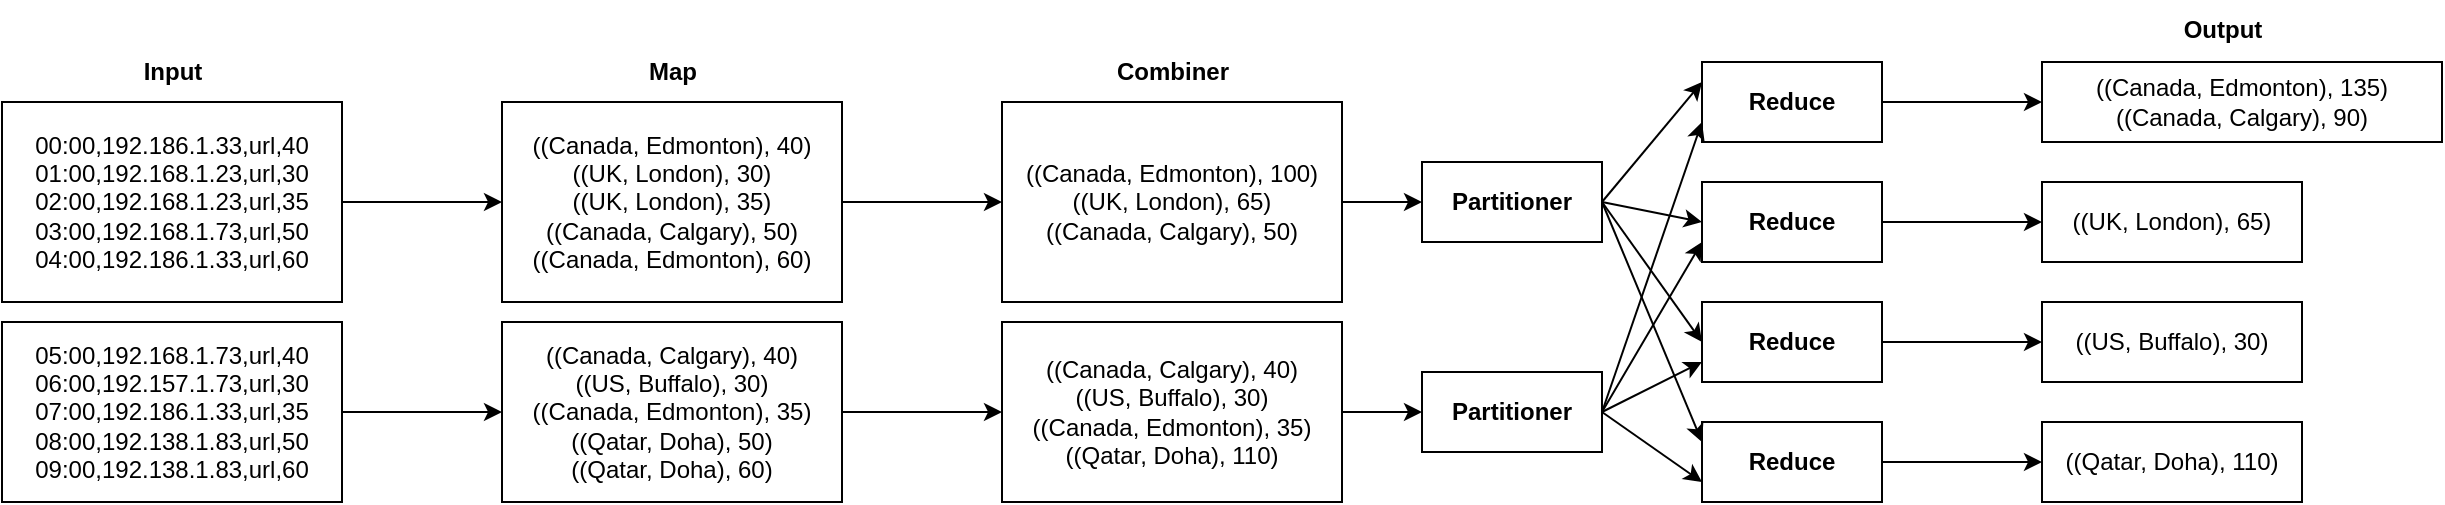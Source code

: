 <mxfile version="20.6.0" type="github">
  <diagram id="KPe_2TEdzHbe2aa5FvCG" name="Page-1">
    <mxGraphModel dx="946" dy="536" grid="1" gridSize="10" guides="1" tooltips="1" connect="1" arrows="1" fold="1" page="1" pageScale="1" pageWidth="850" pageHeight="1100" math="0" shadow="0">
      <root>
        <mxCell id="0" />
        <mxCell id="1" parent="0" />
        <mxCell id="d-P0U7Se0oW0T53Lc5zN-6" value="" style="edgeStyle=orthogonalEdgeStyle;rounded=0;orthogonalLoop=1;jettySize=auto;html=1;fontSize=12;" edge="1" parent="1" source="d-P0U7Se0oW0T53Lc5zN-1" target="d-P0U7Se0oW0T53Lc5zN-5">
          <mxGeometry relative="1" as="geometry" />
        </mxCell>
        <mxCell id="d-P0U7Se0oW0T53Lc5zN-1" value="00:00,192.186.1.33,url,40&lt;br&gt;01:00,192.168.1.23,url,30&lt;br&gt;02:00,192.168.1.23,url,35&lt;br&gt;03:00,192.168.1.73,url,50&lt;br&gt;04:00,192.186.1.33,url,60" style="rounded=0;whiteSpace=wrap;html=1;" vertex="1" parent="1">
          <mxGeometry x="120" y="190" width="170" height="100" as="geometry" />
        </mxCell>
        <mxCell id="d-P0U7Se0oW0T53Lc5zN-8" value="" style="edgeStyle=orthogonalEdgeStyle;rounded=0;orthogonalLoop=1;jettySize=auto;html=1;fontSize=12;" edge="1" parent="1" source="d-P0U7Se0oW0T53Lc5zN-2" target="d-P0U7Se0oW0T53Lc5zN-7">
          <mxGeometry relative="1" as="geometry" />
        </mxCell>
        <mxCell id="d-P0U7Se0oW0T53Lc5zN-2" value="05:00,192.168.1.73,url,40&lt;br&gt;06:00,192.157.1.73,url,30&lt;br&gt;07:00,192.186.1.33,url,35&lt;br&gt;08:00,192.138.1.83,url,50&lt;br&gt;09:00,192.138.1.83,url,60" style="rounded=0;whiteSpace=wrap;html=1;" vertex="1" parent="1">
          <mxGeometry x="120" y="300" width="170" height="90" as="geometry" />
        </mxCell>
        <mxCell id="d-P0U7Se0oW0T53Lc5zN-4" value="&lt;b&gt;Input&lt;/b&gt;" style="text;html=1;strokeColor=none;fillColor=none;align=center;verticalAlign=middle;whiteSpace=wrap;rounded=0;fontSize=12;" vertex="1" parent="1">
          <mxGeometry x="175" y="160" width="61" height="30" as="geometry" />
        </mxCell>
        <mxCell id="d-P0U7Se0oW0T53Lc5zN-12" value="" style="edgeStyle=orthogonalEdgeStyle;rounded=0;orthogonalLoop=1;jettySize=auto;html=1;fontSize=12;" edge="1" parent="1" source="d-P0U7Se0oW0T53Lc5zN-5" target="d-P0U7Se0oW0T53Lc5zN-11">
          <mxGeometry relative="1" as="geometry" />
        </mxCell>
        <mxCell id="d-P0U7Se0oW0T53Lc5zN-5" value="((Canada, Edmonton), 40)&lt;br&gt;((UK, London), 30)&lt;br&gt;((UK, London), 35)&lt;br&gt;((Canada, Calgary), 50)&lt;br&gt;((Canada, Edmonton), 60)" style="rounded=0;whiteSpace=wrap;html=1;" vertex="1" parent="1">
          <mxGeometry x="370" y="190" width="170" height="100" as="geometry" />
        </mxCell>
        <mxCell id="d-P0U7Se0oW0T53Lc5zN-14" value="" style="edgeStyle=orthogonalEdgeStyle;rounded=0;orthogonalLoop=1;jettySize=auto;html=1;fontSize=12;" edge="1" parent="1" source="d-P0U7Se0oW0T53Lc5zN-7" target="d-P0U7Se0oW0T53Lc5zN-13">
          <mxGeometry relative="1" as="geometry" />
        </mxCell>
        <mxCell id="d-P0U7Se0oW0T53Lc5zN-7" value="((Canada, Calgary), 40)&lt;br&gt;((US, Buffalo), 30)&lt;br&gt;((Canada, Edmonton), 35)&lt;br&gt;((Qatar, Doha), 50)&lt;br&gt;((Qatar, Doha), 60)" style="rounded=0;whiteSpace=wrap;html=1;" vertex="1" parent="1">
          <mxGeometry x="370" y="300" width="170" height="90" as="geometry" />
        </mxCell>
        <mxCell id="d-P0U7Se0oW0T53Lc5zN-10" value="&lt;b&gt;Map&lt;/b&gt;" style="text;html=1;strokeColor=none;fillColor=none;align=center;verticalAlign=middle;whiteSpace=wrap;rounded=0;fontSize=12;" vertex="1" parent="1">
          <mxGeometry x="425" y="160" width="61" height="30" as="geometry" />
        </mxCell>
        <mxCell id="d-P0U7Se0oW0T53Lc5zN-21" value="" style="edgeStyle=orthogonalEdgeStyle;rounded=0;orthogonalLoop=1;jettySize=auto;html=1;fontSize=12;" edge="1" parent="1" source="d-P0U7Se0oW0T53Lc5zN-11" target="d-P0U7Se0oW0T53Lc5zN-20">
          <mxGeometry relative="1" as="geometry" />
        </mxCell>
        <mxCell id="d-P0U7Se0oW0T53Lc5zN-11" value="((Canada, Edmonton), 100)&lt;br&gt;((UK, London), 65)&lt;br&gt;((Canada, Calgary), 50)&lt;br&gt;" style="rounded=0;whiteSpace=wrap;html=1;" vertex="1" parent="1">
          <mxGeometry x="620" y="190" width="170" height="100" as="geometry" />
        </mxCell>
        <mxCell id="d-P0U7Se0oW0T53Lc5zN-23" style="edgeStyle=orthogonalEdgeStyle;rounded=0;orthogonalLoop=1;jettySize=auto;html=1;exitX=1;exitY=0.5;exitDx=0;exitDy=0;entryX=0;entryY=0.5;entryDx=0;entryDy=0;fontSize=12;" edge="1" parent="1" source="d-P0U7Se0oW0T53Lc5zN-13" target="d-P0U7Se0oW0T53Lc5zN-22">
          <mxGeometry relative="1" as="geometry" />
        </mxCell>
        <mxCell id="d-P0U7Se0oW0T53Lc5zN-13" value="((Canada, Calgary), 40)&lt;br&gt;((US, Buffalo), 30)&lt;br&gt;((Canada, Edmonton), 35)&lt;br&gt;((Qatar, Doha), 110)&lt;br&gt;" style="rounded=0;whiteSpace=wrap;html=1;" vertex="1" parent="1">
          <mxGeometry x="620" y="300" width="170" height="90" as="geometry" />
        </mxCell>
        <mxCell id="d-P0U7Se0oW0T53Lc5zN-15" value="&lt;b&gt;Combiner&lt;/b&gt;" style="text;html=1;strokeColor=none;fillColor=none;align=center;verticalAlign=middle;whiteSpace=wrap;rounded=0;fontSize=12;" vertex="1" parent="1">
          <mxGeometry x="675" y="160" width="61" height="30" as="geometry" />
        </mxCell>
        <mxCell id="d-P0U7Se0oW0T53Lc5zN-20" value="&lt;b&gt;Partitioner&lt;/b&gt;" style="rounded=0;whiteSpace=wrap;html=1;" vertex="1" parent="1">
          <mxGeometry x="830" y="220" width="90" height="40" as="geometry" />
        </mxCell>
        <mxCell id="d-P0U7Se0oW0T53Lc5zN-22" value="&lt;b&gt;Partitioner&lt;/b&gt;" style="rounded=0;whiteSpace=wrap;html=1;" vertex="1" parent="1">
          <mxGeometry x="830" y="325" width="90" height="40" as="geometry" />
        </mxCell>
        <mxCell id="d-P0U7Se0oW0T53Lc5zN-39" value="" style="edgeStyle=orthogonalEdgeStyle;rounded=0;orthogonalLoop=1;jettySize=auto;html=1;fontSize=12;" edge="1" parent="1" source="d-P0U7Se0oW0T53Lc5zN-24" target="d-P0U7Se0oW0T53Lc5zN-38">
          <mxGeometry relative="1" as="geometry" />
        </mxCell>
        <mxCell id="d-P0U7Se0oW0T53Lc5zN-24" value="&lt;b&gt;Reduce&lt;/b&gt;" style="rounded=0;whiteSpace=wrap;html=1;" vertex="1" parent="1">
          <mxGeometry x="970" y="170" width="90" height="40" as="geometry" />
        </mxCell>
        <mxCell id="d-P0U7Se0oW0T53Lc5zN-41" value="" style="edgeStyle=orthogonalEdgeStyle;rounded=0;orthogonalLoop=1;jettySize=auto;html=1;fontSize=12;" edge="1" parent="1" source="d-P0U7Se0oW0T53Lc5zN-25" target="d-P0U7Se0oW0T53Lc5zN-40">
          <mxGeometry relative="1" as="geometry" />
        </mxCell>
        <mxCell id="d-P0U7Se0oW0T53Lc5zN-25" value="&lt;b&gt;Reduce&lt;/b&gt;" style="rounded=0;whiteSpace=wrap;html=1;" vertex="1" parent="1">
          <mxGeometry x="970" y="230" width="90" height="40" as="geometry" />
        </mxCell>
        <mxCell id="d-P0U7Se0oW0T53Lc5zN-43" value="" style="edgeStyle=orthogonalEdgeStyle;rounded=0;orthogonalLoop=1;jettySize=auto;html=1;fontSize=12;" edge="1" parent="1" source="d-P0U7Se0oW0T53Lc5zN-26" target="d-P0U7Se0oW0T53Lc5zN-42">
          <mxGeometry relative="1" as="geometry" />
        </mxCell>
        <mxCell id="d-P0U7Se0oW0T53Lc5zN-26" value="&lt;b&gt;Reduce&lt;/b&gt;" style="rounded=0;whiteSpace=wrap;html=1;" vertex="1" parent="1">
          <mxGeometry x="970" y="290" width="90" height="40" as="geometry" />
        </mxCell>
        <mxCell id="d-P0U7Se0oW0T53Lc5zN-45" value="" style="edgeStyle=orthogonalEdgeStyle;rounded=0;orthogonalLoop=1;jettySize=auto;html=1;fontSize=12;" edge="1" parent="1" source="d-P0U7Se0oW0T53Lc5zN-27" target="d-P0U7Se0oW0T53Lc5zN-44">
          <mxGeometry relative="1" as="geometry" />
        </mxCell>
        <mxCell id="d-P0U7Se0oW0T53Lc5zN-27" value="&lt;b&gt;Reduce&lt;/b&gt;" style="rounded=0;whiteSpace=wrap;html=1;" vertex="1" parent="1">
          <mxGeometry x="970" y="350" width="90" height="40" as="geometry" />
        </mxCell>
        <mxCell id="d-P0U7Se0oW0T53Lc5zN-29" value="" style="endArrow=classic;html=1;rounded=0;fontSize=12;exitX=1;exitY=0.5;exitDx=0;exitDy=0;entryX=0;entryY=0.75;entryDx=0;entryDy=0;" edge="1" parent="1" source="d-P0U7Se0oW0T53Lc5zN-22" target="d-P0U7Se0oW0T53Lc5zN-27">
          <mxGeometry width="50" height="50" relative="1" as="geometry">
            <mxPoint x="940" y="280" as="sourcePoint" />
            <mxPoint x="990" y="230" as="targetPoint" />
          </mxGeometry>
        </mxCell>
        <mxCell id="d-P0U7Se0oW0T53Lc5zN-31" value="" style="endArrow=classic;html=1;rounded=0;fontSize=12;exitX=1;exitY=0.5;exitDx=0;exitDy=0;entryX=0;entryY=0.75;entryDx=0;entryDy=0;" edge="1" parent="1" source="d-P0U7Se0oW0T53Lc5zN-22" target="d-P0U7Se0oW0T53Lc5zN-26">
          <mxGeometry width="50" height="50" relative="1" as="geometry">
            <mxPoint x="940" y="280" as="sourcePoint" />
            <mxPoint x="990" y="230" as="targetPoint" />
          </mxGeometry>
        </mxCell>
        <mxCell id="d-P0U7Se0oW0T53Lc5zN-32" value="" style="endArrow=classic;html=1;rounded=0;fontSize=12;exitX=1;exitY=0.5;exitDx=0;exitDy=0;" edge="1" parent="1" source="d-P0U7Se0oW0T53Lc5zN-22">
          <mxGeometry width="50" height="50" relative="1" as="geometry">
            <mxPoint x="940" y="280" as="sourcePoint" />
            <mxPoint x="970" y="260" as="targetPoint" />
          </mxGeometry>
        </mxCell>
        <mxCell id="d-P0U7Se0oW0T53Lc5zN-33" value="" style="endArrow=classic;html=1;rounded=0;fontSize=12;exitX=1;exitY=0.5;exitDx=0;exitDy=0;entryX=0;entryY=0.75;entryDx=0;entryDy=0;" edge="1" parent="1" source="d-P0U7Se0oW0T53Lc5zN-22" target="d-P0U7Se0oW0T53Lc5zN-24">
          <mxGeometry width="50" height="50" relative="1" as="geometry">
            <mxPoint x="940" y="280" as="sourcePoint" />
            <mxPoint x="990" y="230" as="targetPoint" />
          </mxGeometry>
        </mxCell>
        <mxCell id="d-P0U7Se0oW0T53Lc5zN-34" value="" style="endArrow=classic;html=1;rounded=0;fontSize=12;exitX=1;exitY=0.5;exitDx=0;exitDy=0;entryX=0;entryY=0.25;entryDx=0;entryDy=0;" edge="1" parent="1" source="d-P0U7Se0oW0T53Lc5zN-20" target="d-P0U7Se0oW0T53Lc5zN-24">
          <mxGeometry width="50" height="50" relative="1" as="geometry">
            <mxPoint x="940" y="280" as="sourcePoint" />
            <mxPoint x="990" y="230" as="targetPoint" />
          </mxGeometry>
        </mxCell>
        <mxCell id="d-P0U7Se0oW0T53Lc5zN-35" value="" style="endArrow=classic;html=1;rounded=0;fontSize=12;exitX=1;exitY=0.5;exitDx=0;exitDy=0;entryX=0;entryY=0.5;entryDx=0;entryDy=0;" edge="1" parent="1" source="d-P0U7Se0oW0T53Lc5zN-20" target="d-P0U7Se0oW0T53Lc5zN-25">
          <mxGeometry width="50" height="50" relative="1" as="geometry">
            <mxPoint x="940" y="280" as="sourcePoint" />
            <mxPoint x="990" y="230" as="targetPoint" />
          </mxGeometry>
        </mxCell>
        <mxCell id="d-P0U7Se0oW0T53Lc5zN-36" value="" style="endArrow=classic;html=1;rounded=0;fontSize=12;exitX=1;exitY=0.5;exitDx=0;exitDy=0;entryX=0;entryY=0.5;entryDx=0;entryDy=0;" edge="1" parent="1" source="d-P0U7Se0oW0T53Lc5zN-20" target="d-P0U7Se0oW0T53Lc5zN-26">
          <mxGeometry width="50" height="50" relative="1" as="geometry">
            <mxPoint x="940" y="280" as="sourcePoint" />
            <mxPoint x="990" y="230" as="targetPoint" />
          </mxGeometry>
        </mxCell>
        <mxCell id="d-P0U7Se0oW0T53Lc5zN-37" value="" style="endArrow=classic;html=1;rounded=0;fontSize=12;exitX=1;exitY=0.5;exitDx=0;exitDy=0;entryX=0;entryY=0.25;entryDx=0;entryDy=0;" edge="1" parent="1" source="d-P0U7Se0oW0T53Lc5zN-20" target="d-P0U7Se0oW0T53Lc5zN-27">
          <mxGeometry width="50" height="50" relative="1" as="geometry">
            <mxPoint x="940" y="280" as="sourcePoint" />
            <mxPoint x="990" y="230" as="targetPoint" />
          </mxGeometry>
        </mxCell>
        <mxCell id="d-P0U7Se0oW0T53Lc5zN-38" value="((Canada, Edmonton), 135)&lt;br&gt;((Canada, Calgary), 90)" style="rounded=0;whiteSpace=wrap;html=1;" vertex="1" parent="1">
          <mxGeometry x="1140" y="170" width="200" height="40" as="geometry" />
        </mxCell>
        <mxCell id="d-P0U7Se0oW0T53Lc5zN-40" value="((UK, London), 65)" style="rounded=0;whiteSpace=wrap;html=1;" vertex="1" parent="1">
          <mxGeometry x="1140" y="230" width="130" height="40" as="geometry" />
        </mxCell>
        <mxCell id="d-P0U7Se0oW0T53Lc5zN-42" value="((US, Buffalo), 30)" style="rounded=0;whiteSpace=wrap;html=1;" vertex="1" parent="1">
          <mxGeometry x="1140" y="290" width="130" height="40" as="geometry" />
        </mxCell>
        <mxCell id="d-P0U7Se0oW0T53Lc5zN-44" value="((Qatar, Doha), 110)" style="rounded=0;whiteSpace=wrap;html=1;" vertex="1" parent="1">
          <mxGeometry x="1140" y="350" width="130" height="40" as="geometry" />
        </mxCell>
        <mxCell id="d-P0U7Se0oW0T53Lc5zN-46" value="&lt;b&gt;Output&lt;/b&gt;" style="text;html=1;strokeColor=none;fillColor=none;align=center;verticalAlign=middle;whiteSpace=wrap;rounded=0;fontSize=12;" vertex="1" parent="1">
          <mxGeometry x="1200" y="139" width="61" height="30" as="geometry" />
        </mxCell>
      </root>
    </mxGraphModel>
  </diagram>
</mxfile>
